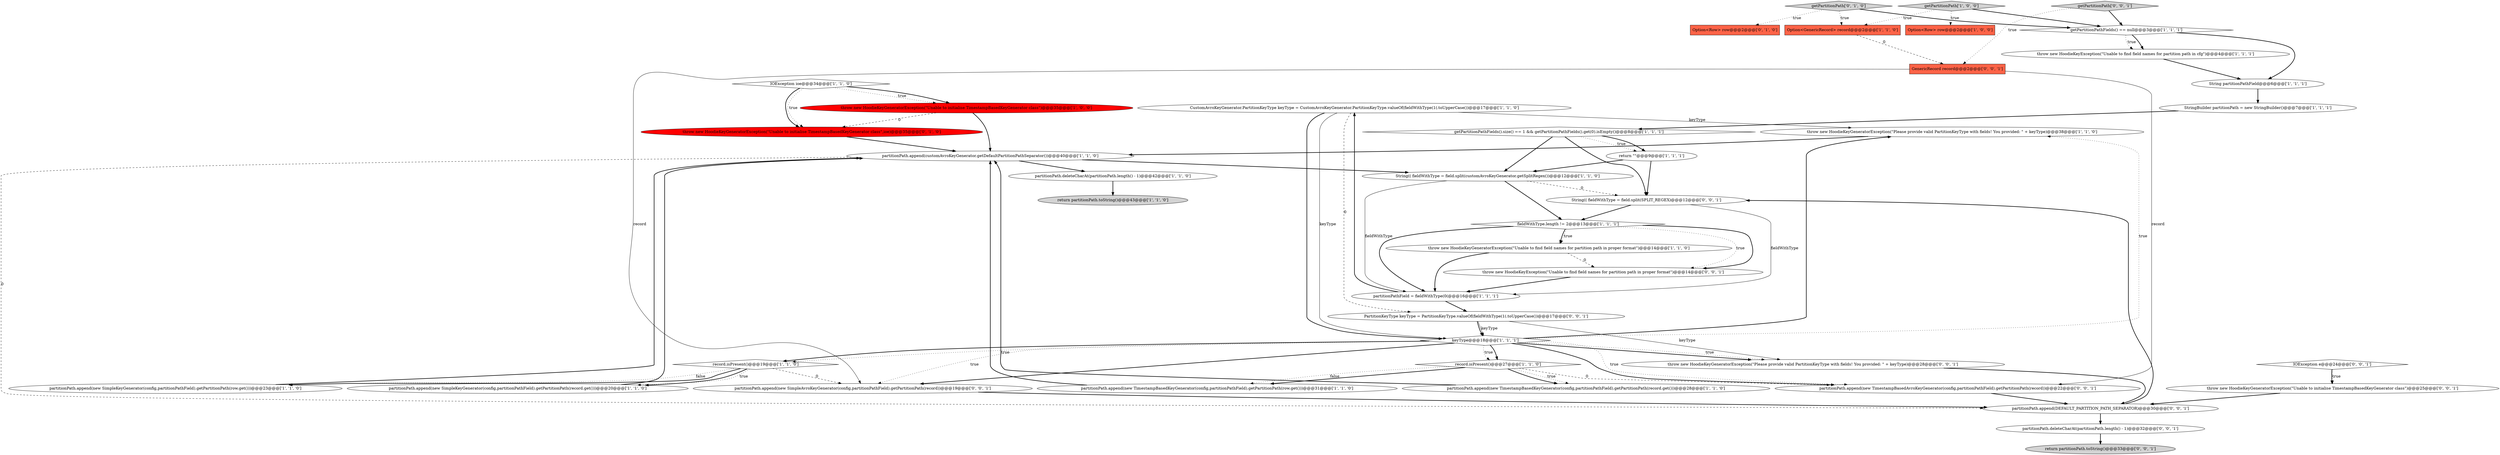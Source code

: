 digraph {
24 [style = filled, label = "CustomAvroKeyGenerator.PartitionKeyType keyType = CustomAvroKeyGenerator.PartitionKeyType.valueOf(fieldWithType(1(.toUpperCase())@@@17@@@['1', '1', '0']", fillcolor = white, shape = ellipse image = "AAA0AAABBB1BBB"];
32 [style = filled, label = "partitionPath.append(new SimpleAvroKeyGenerator(config,partitionPathField).getPartitionPath(record))@@@19@@@['0', '0', '1']", fillcolor = white, shape = ellipse image = "AAA0AAABBB3BBB"];
19 [style = filled, label = "partitionPath.append(new SimpleKeyGenerator(config,partitionPathField).getPartitionPath(record.get()))@@@20@@@['1', '1', '0']", fillcolor = white, shape = ellipse image = "AAA0AAABBB1BBB"];
40 [style = filled, label = "return partitionPath.toString()@@@33@@@['0', '0', '1']", fillcolor = lightgray, shape = ellipse image = "AAA0AAABBB3BBB"];
42 [style = filled, label = "String(( fieldWithType = field.split(SPLIT_REGEX)@@@12@@@['0', '0', '1']", fillcolor = white, shape = ellipse image = "AAA0AAABBB3BBB"];
10 [style = filled, label = "throw new HoodieKeyGeneratorException(\"Please provide valid PartitionKeyType with fields! You provided: \" + keyType)@@@38@@@['1', '1', '0']", fillcolor = white, shape = ellipse image = "AAA0AAABBB1BBB"];
29 [style = filled, label = "getPartitionPath['0', '1', '0']", fillcolor = lightgray, shape = diamond image = "AAA0AAABBB2BBB"];
20 [style = filled, label = "return partitionPath.toString()@@@43@@@['1', '1', '0']", fillcolor = lightgray, shape = ellipse image = "AAA0AAABBB1BBB"];
16 [style = filled, label = "partitionPath.append(new TimestampBasedKeyGenerator(config,partitionPathField).getPartitionPath(record.get()))@@@28@@@['1', '1', '0']", fillcolor = white, shape = ellipse image = "AAA0AAABBB1BBB"];
5 [style = filled, label = "throw new HoodieKeyGeneratorException(\"Unable to find field names for partition path in proper format\")@@@14@@@['1', '1', '0']", fillcolor = white, shape = ellipse image = "AAA0AAABBB1BBB"];
23 [style = filled, label = "String(( fieldWithType = field.split(customAvroKeyGenerator.getSplitRegex())@@@12@@@['1', '1', '0']", fillcolor = white, shape = ellipse image = "AAA0AAABBB1BBB"];
26 [style = filled, label = "partitionPath.append(customAvroKeyGenerator.getDefaultPartitionPathSeparator())@@@40@@@['1', '1', '0']", fillcolor = white, shape = ellipse image = "AAA0AAABBB1BBB"];
11 [style = filled, label = "Option<GenericRecord> record@@@2@@@['1', '1', '0']", fillcolor = tomato, shape = box image = "AAA0AAABBB1BBB"];
27 [style = filled, label = "Option<Row> row@@@2@@@['0', '1', '0']", fillcolor = tomato, shape = box image = "AAA0AAABBB2BBB"];
14 [style = filled, label = "partitionPath.append(new SimpleKeyGenerator(config,partitionPathField).getPartitionPath(row.get()))@@@23@@@['1', '1', '0']", fillcolor = white, shape = ellipse image = "AAA0AAABBB1BBB"];
30 [style = filled, label = "throw new HoodieKeyException(\"Unable to find field names for partition path in proper format\")@@@14@@@['0', '0', '1']", fillcolor = white, shape = ellipse image = "AAA0AAABBB3BBB"];
37 [style = filled, label = "partitionPath.deleteCharAt(partitionPath.length() - 1)@@@32@@@['0', '0', '1']", fillcolor = white, shape = ellipse image = "AAA0AAABBB3BBB"];
28 [style = filled, label = "throw new HoodieKeyGeneratorException(\"Unable to initialise TimestampBasedKeyGenerator class\",ioe)@@@35@@@['0', '1', '0']", fillcolor = red, shape = ellipse image = "AAA1AAABBB2BBB"];
3 [style = filled, label = "keyType@@@18@@@['1', '1', '1']", fillcolor = white, shape = diamond image = "AAA0AAABBB1BBB"];
35 [style = filled, label = "GenericRecord record@@@2@@@['0', '0', '1']", fillcolor = tomato, shape = box image = "AAA0AAABBB3BBB"];
8 [style = filled, label = "throw new HoodieKeyGeneratorException(\"Unable to initialise TimestampBasedKeyGenerator class\")@@@35@@@['1', '0', '0']", fillcolor = red, shape = ellipse image = "AAA1AAABBB1BBB"];
33 [style = filled, label = "IOException e@@@24@@@['0', '0', '1']", fillcolor = white, shape = diamond image = "AAA0AAABBB3BBB"];
7 [style = filled, label = "fieldWithType.length != 2@@@13@@@['1', '1', '1']", fillcolor = white, shape = diamond image = "AAA0AAABBB1BBB"];
22 [style = filled, label = "record.isPresent()@@@27@@@['1', '1', '0']", fillcolor = white, shape = diamond image = "AAA0AAABBB1BBB"];
18 [style = filled, label = "getPartitionPath['1', '0', '0']", fillcolor = lightgray, shape = diamond image = "AAA0AAABBB1BBB"];
1 [style = filled, label = "throw new HoodieKeyException(\"Unable to find field names for partition path in cfg\")@@@4@@@['1', '1', '1']", fillcolor = white, shape = ellipse image = "AAA0AAABBB1BBB"];
13 [style = filled, label = "IOException ioe@@@34@@@['1', '1', '0']", fillcolor = white, shape = diamond image = "AAA0AAABBB1BBB"];
4 [style = filled, label = "partitionPath.append(new TimestampBasedKeyGenerator(config,partitionPathField).getPartitionPath(row.get()))@@@31@@@['1', '1', '0']", fillcolor = white, shape = ellipse image = "AAA0AAABBB1BBB"];
41 [style = filled, label = "partitionPath.append(new TimestampBasedAvroKeyGenerator(config,partitionPathField).getPartitionPath(record))@@@22@@@['0', '0', '1']", fillcolor = white, shape = ellipse image = "AAA0AAABBB3BBB"];
34 [style = filled, label = "partitionPath.append(DEFAULT_PARTITION_PATH_SEPARATOR)@@@30@@@['0', '0', '1']", fillcolor = white, shape = ellipse image = "AAA0AAABBB3BBB"];
9 [style = filled, label = "partitionPath.deleteCharAt(partitionPath.length() - 1)@@@42@@@['1', '1', '0']", fillcolor = white, shape = ellipse image = "AAA0AAABBB1BBB"];
31 [style = filled, label = "throw new HoodieKeyGeneratorException(\"Please provide valid PartitionKeyType with fields! You provided: \" + keyType)@@@28@@@['0', '0', '1']", fillcolor = white, shape = ellipse image = "AAA0AAABBB3BBB"];
38 [style = filled, label = "getPartitionPath['0', '0', '1']", fillcolor = lightgray, shape = diamond image = "AAA0AAABBB3BBB"];
39 [style = filled, label = "PartitionKeyType keyType = PartitionKeyType.valueOf(fieldWithType(1(.toUpperCase())@@@17@@@['0', '0', '1']", fillcolor = white, shape = ellipse image = "AAA0AAABBB3BBB"];
6 [style = filled, label = "Option<Row> row@@@2@@@['1', '0', '0']", fillcolor = tomato, shape = box image = "AAA0AAABBB1BBB"];
21 [style = filled, label = "return \"\"@@@9@@@['1', '1', '1']", fillcolor = white, shape = ellipse image = "AAA0AAABBB1BBB"];
2 [style = filled, label = "StringBuilder partitionPath = new StringBuilder()@@@7@@@['1', '1', '1']", fillcolor = white, shape = ellipse image = "AAA0AAABBB1BBB"];
36 [style = filled, label = "throw new HoodieKeyGeneratorException(\"Unable to initialise TimestampBasedKeyGenerator class\")@@@25@@@['0', '0', '1']", fillcolor = white, shape = ellipse image = "AAA0AAABBB3BBB"];
17 [style = filled, label = "String partitionPathField@@@6@@@['1', '1', '1']", fillcolor = white, shape = ellipse image = "AAA0AAABBB1BBB"];
12 [style = filled, label = "getPartitionPathFields() == null@@@3@@@['1', '1', '1']", fillcolor = white, shape = diamond image = "AAA0AAABBB1BBB"];
15 [style = filled, label = "record.isPresent()@@@19@@@['1', '1', '0']", fillcolor = white, shape = diamond image = "AAA0AAABBB1BBB"];
0 [style = filled, label = "getPartitionPathFields().size() == 1 && getPartitionPathFields().get(0).isEmpty()@@@8@@@['1', '1', '1']", fillcolor = white, shape = diamond image = "AAA0AAABBB1BBB"];
25 [style = filled, label = "partitionPathField = fieldWithType(0(@@@16@@@['1', '1', '1']", fillcolor = white, shape = ellipse image = "AAA0AAABBB1BBB"];
21->42 [style = bold, label=""];
13->28 [style = dotted, label="true"];
7->30 [style = bold, label=""];
39->3 [style = solid, label="keyType"];
38->12 [style = bold, label=""];
26->9 [style = bold, label=""];
32->34 [style = bold, label=""];
24->39 [style = dashed, label="0"];
22->4 [style = bold, label=""];
24->3 [style = solid, label="keyType"];
3->41 [style = dotted, label="true"];
0->21 [style = dotted, label="true"];
22->16 [style = dotted, label="true"];
39->31 [style = solid, label="keyType"];
22->41 [style = dashed, label="0"];
15->14 [style = dotted, label="false"];
22->4 [style = dotted, label="false"];
0->42 [style = bold, label=""];
16->26 [style = bold, label=""];
18->12 [style = bold, label=""];
10->26 [style = bold, label=""];
0->21 [style = bold, label=""];
34->42 [style = bold, label=""];
8->28 [style = dashed, label="0"];
12->1 [style = bold, label=""];
5->25 [style = bold, label=""];
1->17 [style = bold, label=""];
18->6 [style = dotted, label="true"];
3->10 [style = bold, label=""];
25->24 [style = bold, label=""];
18->11 [style = dotted, label="true"];
7->5 [style = bold, label=""];
0->23 [style = bold, label=""];
17->2 [style = bold, label=""];
19->26 [style = bold, label=""];
33->36 [style = bold, label=""];
23->7 [style = bold, label=""];
42->7 [style = bold, label=""];
24->3 [style = bold, label=""];
5->30 [style = dashed, label="0"];
21->23 [style = bold, label=""];
25->39 [style = bold, label=""];
15->14 [style = bold, label=""];
22->16 [style = bold, label=""];
3->10 [style = dotted, label="true"];
12->17 [style = bold, label=""];
15->32 [style = dashed, label="0"];
28->26 [style = bold, label=""];
9->20 [style = bold, label=""];
15->19 [style = bold, label=""];
31->34 [style = bold, label=""];
24->10 [style = solid, label="keyType"];
7->5 [style = dotted, label="true"];
2->0 [style = bold, label=""];
13->8 [style = dotted, label="true"];
3->41 [style = bold, label=""];
3->15 [style = dotted, label="true"];
42->25 [style = solid, label="fieldWithType"];
26->34 [style = dashed, label="0"];
41->34 [style = bold, label=""];
36->34 [style = bold, label=""];
29->11 [style = dotted, label="true"];
3->32 [style = dotted, label="true"];
3->31 [style = bold, label=""];
29->27 [style = dotted, label="true"];
12->1 [style = dotted, label="true"];
4->26 [style = bold, label=""];
39->3 [style = bold, label=""];
30->25 [style = bold, label=""];
3->15 [style = bold, label=""];
3->22 [style = bold, label=""];
23->25 [style = solid, label="fieldWithType"];
35->32 [style = solid, label="record"];
33->36 [style = dotted, label="true"];
14->26 [style = bold, label=""];
29->12 [style = bold, label=""];
34->37 [style = bold, label=""];
38->35 [style = dotted, label="true"];
15->19 [style = dotted, label="true"];
26->23 [style = bold, label=""];
3->22 [style = dotted, label="true"];
3->31 [style = dotted, label="true"];
7->25 [style = bold, label=""];
13->8 [style = bold, label=""];
23->42 [style = dashed, label="0"];
7->30 [style = dotted, label="true"];
3->32 [style = bold, label=""];
35->41 [style = solid, label="record"];
37->40 [style = bold, label=""];
11->35 [style = dashed, label="0"];
13->28 [style = bold, label=""];
8->26 [style = bold, label=""];
}
